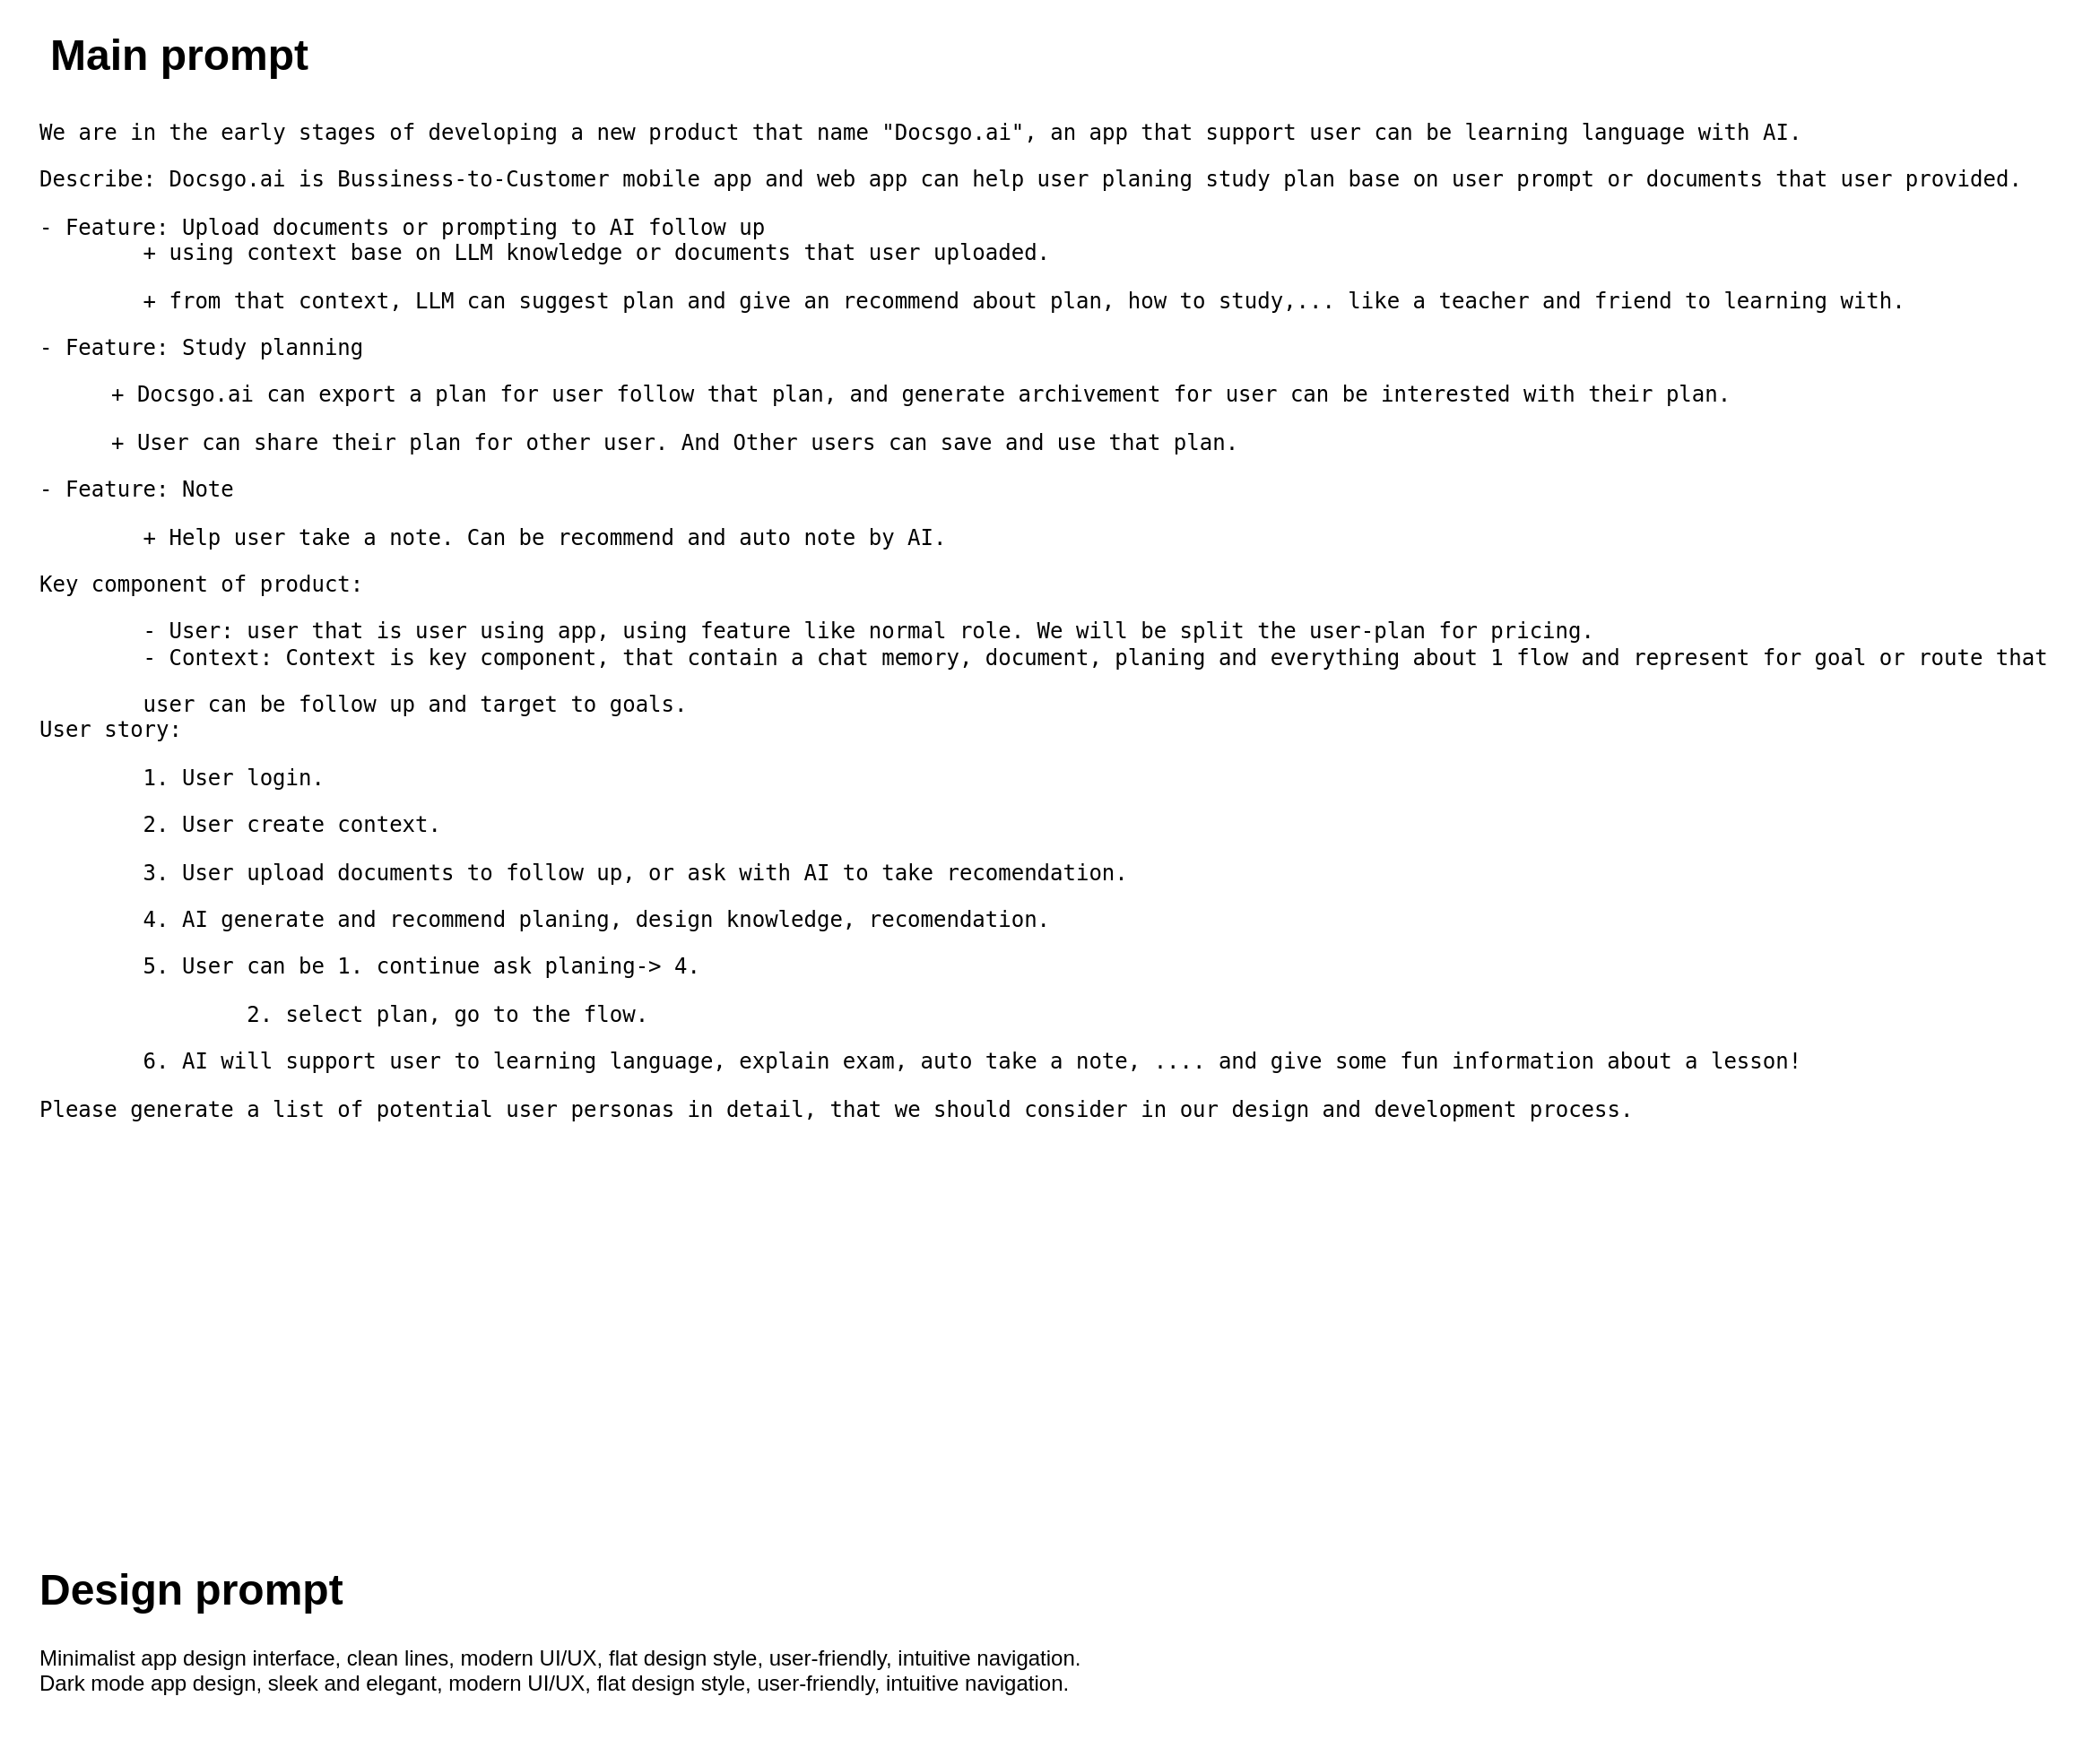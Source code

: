 <mxfile version="27.1.6">
  <diagram name="Page-1" id="bMk7YE4iufzichJusxMn">
    <mxGraphModel dx="3054" dy="832" grid="1" gridSize="10" guides="1" tooltips="1" connect="1" arrows="1" fold="1" page="1" pageScale="1" pageWidth="850" pageHeight="1100" math="0" shadow="0">
      <root>
        <mxCell id="0" />
        <mxCell id="1" parent="0" />
        <mxCell id="E24_1bioBRznkQB1SDZh-1" value="&lt;pre spellcheck=&quot;false&quot; class=&quot;language-plaintext skipProofing&quot;&gt;&lt;code&gt;​We&amp;nbsp;&lt;span class=&quot;hljs-keyword&quot;&gt;are&lt;/span&gt;&amp;nbsp;&lt;span class=&quot;hljs-keyword&quot;&gt;in&lt;/span&gt;&amp;nbsp;the&amp;nbsp;early&amp;nbsp;stages&amp;nbsp;&lt;span class=&quot;hljs-keyword&quot;&gt;of&lt;/span&gt;&amp;nbsp;developing&amp;nbsp;a&amp;nbsp;&lt;span class=&quot;hljs-keyword&quot;&gt;new&lt;/span&gt;&amp;nbsp;product&amp;nbsp;that&amp;nbsp;name&amp;nbsp;&quot;Docsgo.ai&quot;,&amp;nbsp;an&amp;nbsp;app&amp;nbsp;that&amp;nbsp;support&amp;nbsp;&lt;span class=&quot;hljs-keyword&quot;&gt;user&lt;/span&gt;&amp;nbsp;can&amp;nbsp;be&amp;nbsp;learning&amp;nbsp;&lt;span class=&quot;hljs-keyword&quot;&gt;language&lt;/span&gt;&amp;nbsp;&lt;span class=&quot;hljs-keyword&quot;&gt;with&lt;/span&gt;&amp;nbsp;AI.&amp;nbsp;&lt;/code&gt;&lt;/pre&gt;&lt;pre spellcheck=&quot;false&quot; class=&quot;language-plaintext skipProofing&quot;&gt;&lt;code&gt;Describe: Docsgo.ai&amp;nbsp;is Bussiness-to-Customer mobile app and web app can&amp;nbsp;help&amp;nbsp;&lt;span class=&quot;hljs-keyword&quot;&gt;user&lt;/span&gt;&amp;nbsp;planing&amp;nbsp;study&amp;nbsp;plan&amp;nbsp;base&amp;nbsp;&lt;span class=&quot;hljs-keyword&quot;&gt;on&lt;/span&gt;&amp;nbsp;&lt;span class=&quot;hljs-keyword&quot;&gt;user&lt;/span&gt;&amp;nbsp;prompt&amp;nbsp;&lt;span class=&quot;hljs-keyword&quot;&gt;or&lt;/span&gt;&amp;nbsp;documents&amp;nbsp;that&amp;nbsp;&lt;span class=&quot;hljs-keyword&quot;&gt;user&lt;/span&gt;&amp;nbsp;provided.&lt;/code&gt;&lt;/pre&gt;&lt;pre spellcheck=&quot;false&quot; class=&quot;language-plaintext skipProofing&quot;&gt;&lt;code&gt;- Feature: Upload documents or prompting to AI follow up&lt;br&gt;&lt;span style=&quot;white-space: pre;&quot;&gt;&#x9;&lt;/span&gt;+ using context base on LLM knowledge or documents that user uploaded.&lt;/code&gt;&lt;/pre&gt;&lt;pre spellcheck=&quot;false&quot; class=&quot;language-plaintext skipProofing&quot;&gt;&lt;span style=&quot;white-space: pre;&quot;&gt;&#x9;&lt;/span&gt;+ from that context, LLM can suggest plan and give an recommend about plan, how to study,... like a teacher and friend to learning with.  &lt;/pre&gt;&lt;pre spellcheck=&quot;false&quot; class=&quot;language-plaintext skipProofing&quot;&gt;&lt;code&gt;- Feature: Study planning&lt;/code&gt;&lt;/pre&gt;&lt;blockquote style=&quot;margin: 0 0 0 40px; border: none; padding: 0px;&quot;&gt;&lt;pre spellcheck=&quot;false&quot; class=&quot;language-plaintext skipProofing&quot;&gt;&lt;code&gt;&lt;pre spellcheck=&quot;false&quot; class=&quot;language-plaintext skipProofing&quot;&gt;&lt;code&gt;+ Docsgo.ai&amp;nbsp;can export a plan for user follow that plan, and generate archivement for user can be interested with their plan.&lt;/code&gt;&lt;/pre&gt;&lt;pre spellcheck=&quot;false&quot; class=&quot;language-plaintext skipProofing&quot;&gt;+ User can share their plan for other user. And Other users can save and use that plan.&lt;/pre&gt;&lt;/code&gt;&lt;/pre&gt;&lt;/blockquote&gt;&lt;pre spellcheck=&quot;false&quot; class=&quot;language-plaintext skipProofing&quot;&gt;- Feature: Note&lt;/pre&gt;&lt;pre spellcheck=&quot;false&quot; class=&quot;language-plaintext skipProofing&quot;&gt;&lt;span style=&quot;white-space: pre;&quot;&gt;&#x9;&lt;/span&gt;+ Help user take a note. Can be recommend and auto note by AI.&lt;br&gt;&lt;/pre&gt;&lt;pre spellcheck=&quot;false&quot; class=&quot;language-plaintext skipProofing&quot;&gt;Key component of product:&lt;/pre&gt;&lt;pre spellcheck=&quot;false&quot; class=&quot;language-plaintext skipProofing&quot;&gt; &lt;span style=&quot;white-space: pre;&quot;&gt;&#x9;&lt;/span&gt;- User: user that is user using app, using feature like normal role. We will be split the user-plan for pricing.&lt;br&gt;        - Context: Context is key component, that contain a chat memory, document, planing and everything about 1 flow and represent for goal or route that &lt;br&gt;&lt;/pre&gt;&lt;pre spellcheck=&quot;false&quot; class=&quot;language-plaintext skipProofing&quot;&gt;&lt;span style=&quot;white-space: pre;&quot;&gt;&#x9;&lt;/span&gt;user can be follow up and target to goals.&lt;br&gt;User story:&lt;/pre&gt;&lt;pre spellcheck=&quot;false&quot; class=&quot;language-plaintext skipProofing&quot;&gt;&lt;span style=&quot;white-space: pre;&quot;&gt;&#x9;&lt;/span&gt;1. User login.&lt;/pre&gt;&lt;pre spellcheck=&quot;false&quot; class=&quot;language-plaintext skipProofing&quot;&gt;&lt;span style=&quot;white-space: pre;&quot;&gt;&#x9;&lt;/span&gt;2. User create context.&lt;/pre&gt;&lt;pre spellcheck=&quot;false&quot; class=&quot;language-plaintext skipProofing&quot;&gt;&lt;span style=&quot;white-space: pre;&quot;&gt;&#x9;&lt;/span&gt;3. User upload documents to follow up, or ask with AI to take recomendation.&lt;/pre&gt;&lt;pre spellcheck=&quot;false&quot; class=&quot;language-plaintext skipProofing&quot;&gt;&lt;span style=&quot;white-space: pre;&quot;&gt;&#x9;&lt;/span&gt;4. AI generate and recommend planing, design knowledge, recomendation.&lt;/pre&gt;&lt;pre spellcheck=&quot;false&quot; class=&quot;language-plaintext skipProofing&quot;&gt;&lt;span style=&quot;white-space: pre;&quot;&gt;&#x9;&lt;/span&gt;5. User can be 1. continue ask planing-&amp;gt; 4. &lt;/pre&gt;&lt;pre spellcheck=&quot;false&quot; class=&quot;language-plaintext skipProofing&quot;&gt;&lt;span style=&quot;white-space: pre;&quot;&gt;&#x9;&lt;/span&gt;&lt;span style=&quot;white-space: pre;&quot;&gt;&#x9;&lt;/span&gt;2. select plan, go to the flow.&lt;/pre&gt;&lt;pre spellcheck=&quot;false&quot; class=&quot;language-plaintext skipProofing&quot;&gt;&lt;span style=&quot;white-space: pre;&quot;&gt;&#x9;&lt;/span&gt;6. AI will support user to learning language, explain exam, auto take a note, .... and give some fun information about a lesson!   &lt;/pre&gt;&lt;pre spellcheck=&quot;false&quot; class=&quot;language-plaintext skipProofing&quot;&gt;&lt;code&gt;Please&amp;nbsp;generate&amp;nbsp;a&amp;nbsp;list&amp;nbsp;&lt;span class=&quot;hljs-keyword&quot;&gt;of&lt;/span&gt;&amp;nbsp;potential&amp;nbsp;&lt;span class=&quot;hljs-keyword&quot;&gt;user&lt;/span&gt;&amp;nbsp;personas&amp;nbsp;&lt;span class=&quot;hljs-keyword&quot;&gt;in&lt;/span&gt;&amp;nbsp;detail,&amp;nbsp;that&amp;nbsp;we&amp;nbsp;should&amp;nbsp;consider&amp;nbsp;&lt;span class=&quot;hljs-keyword&quot;&gt;in&lt;/span&gt;&amp;nbsp;our&amp;nbsp;design&amp;nbsp;&lt;span class=&quot;hljs-keyword&quot;&gt;and&lt;/span&gt;&amp;nbsp;development&amp;nbsp;process.&lt;/code&gt;&lt;/pre&gt;" style="text;html=1;align=left;verticalAlign=middle;resizable=0;points=[];autosize=1;strokeColor=none;fillColor=none;" vertex="1" parent="1">
          <mxGeometry x="-1250" y="280" width="1150" height="600" as="geometry" />
        </mxCell>
        <mxCell id="E24_1bioBRznkQB1SDZh-3" value="&lt;h1 style=&quot;margin-top: 0px;&quot;&gt;Design prompt&lt;/h1&gt;&lt;p&gt;&lt;span style=&quot;text-align: center; text-wrap: nowrap;&quot;&gt;Minimalist app design interface, clean lines, modern UI/UX, flat design style, user-friendly, intuitive navigation.&lt;br&gt;&lt;/span&gt;Dark mode app design, sleek and elegant, modern UI/UX, flat design style, user-friendly, intuitive navigation.&lt;br&gt;&lt;/p&gt;" style="text;html=1;whiteSpace=wrap;overflow=hidden;rounded=0;" vertex="1" parent="1">
          <mxGeometry x="-1250" y="1100" width="670" height="110" as="geometry" />
        </mxCell>
        <mxCell id="E24_1bioBRznkQB1SDZh-4" value="&lt;h1&gt;Main prompt&lt;/h1&gt;" style="text;html=1;align=center;verticalAlign=middle;whiteSpace=wrap;rounded=0;" vertex="1" parent="1">
          <mxGeometry x="-1270" y="250" width="200" height="30" as="geometry" />
        </mxCell>
      </root>
    </mxGraphModel>
  </diagram>
</mxfile>
